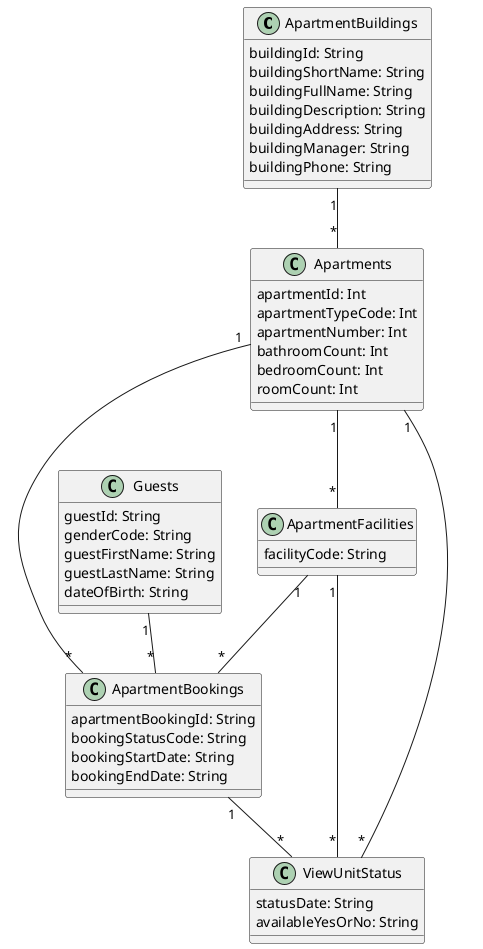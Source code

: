 @startuml "ApartmentRentals"


class ApartmentBuildings{
  buildingId: String
  buildingShortName: String
  buildingFullName: String
  buildingDescription: String
  buildingAddress: String
  buildingManager: String
  buildingPhone: String
}

class Apartments{
  apartmentId: Int
  apartmentTypeCode: Int
  apartmentNumber: Int
  bathroomCount: Int
  bedroomCount: Int
  roomCount: Int
}

class ApartmentFacilities{
  facilityCode: String
}

class Guests{
  guestId: String
  genderCode: String
  guestFirstName: String
  guestLastName: String
  dateOfBirth: String
}

class ApartmentBookings{
  apartmentBookingId: String
  bookingStatusCode: String
  bookingStartDate: String
  bookingEndDate: String
}

class ViewUnitStatus{
  statusDate: String
  availableYesOrNo: String
}



ApartmentBuildings "1" -- "*" Apartments

Apartments "1" -- "*" ApartmentBookings

Apartments "1" -- "*" ViewUnitStatus

Apartments "1" -- "*" ApartmentFacilities

ApartmentFacilities "1" -- "*" ApartmentBookings

ApartmentFacilities "1" -- "*" ViewUnitStatus

Guests "1" -- "*" ApartmentBookings

ApartmentBookings "1" -- "*" ViewUnitStatus


@enduml
